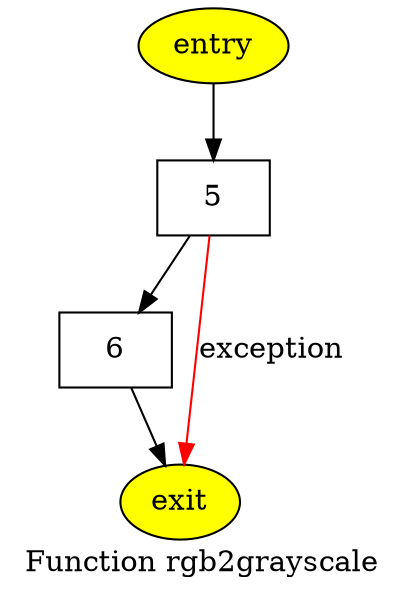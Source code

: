 digraph CFG {
node [shape="box"]
label = "Function rgb2grayscale"
n8 [label="entry", shape="ellipse", style="filled", fillcolor="yellow"]
n9 [label="5"]
n10 [label="6"]
n11 [label="exit", shape="ellipse", style="filled", fillcolor="yellow"]
n8 -> n9 []
n9 -> n10 []
n9 -> n11 [color="red", label="exception"]
n10 -> n11 []
}